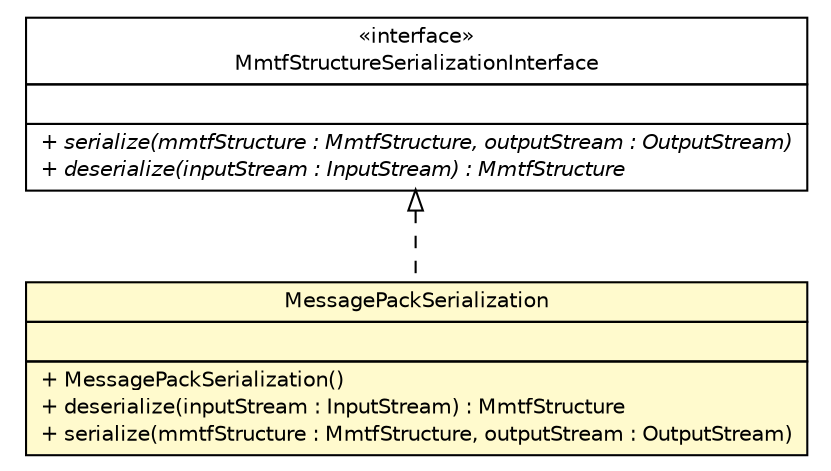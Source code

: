 #!/usr/local/bin/dot
#
# Class diagram 
# Generated by UMLGraph version R5_6 (http://www.umlgraph.org/)
#

digraph G {
	edge [fontname="Helvetica",fontsize=10,labelfontname="Helvetica",labelfontsize=10];
	node [fontname="Helvetica",fontsize=10,shape=plaintext];
	nodesep=0.25;
	ranksep=0.5;
	// org.rcsb.mmtf.serialization.MmtfStructureSerializationInterface
	c1062 [label=<<table title="org.rcsb.mmtf.serialization.MmtfStructureSerializationInterface" border="0" cellborder="1" cellspacing="0" cellpadding="2" port="p" href="./MmtfStructureSerializationInterface.html">
		<tr><td><table border="0" cellspacing="0" cellpadding="1">
<tr><td align="center" balign="center"> &#171;interface&#187; </td></tr>
<tr><td align="center" balign="center"> MmtfStructureSerializationInterface </td></tr>
		</table></td></tr>
		<tr><td><table border="0" cellspacing="0" cellpadding="1">
<tr><td align="left" balign="left">  </td></tr>
		</table></td></tr>
		<tr><td><table border="0" cellspacing="0" cellpadding="1">
<tr><td align="left" balign="left"><font face="Helvetica-Oblique" point-size="10.0"> + serialize(mmtfStructure : MmtfStructure, outputStream : OutputStream) </font></td></tr>
<tr><td align="left" balign="left"><font face="Helvetica-Oblique" point-size="10.0"> + deserialize(inputStream : InputStream) : MmtfStructure </font></td></tr>
		</table></td></tr>
		</table>>, URL="./MmtfStructureSerializationInterface.html", fontname="Helvetica", fontcolor="black", fontsize=10.0];
	// org.rcsb.mmtf.serialization.MessagePackSerialization
	c1063 [label=<<table title="org.rcsb.mmtf.serialization.MessagePackSerialization" border="0" cellborder="1" cellspacing="0" cellpadding="2" port="p" bgcolor="lemonChiffon" href="./MessagePackSerialization.html">
		<tr><td><table border="0" cellspacing="0" cellpadding="1">
<tr><td align="center" balign="center"> MessagePackSerialization </td></tr>
		</table></td></tr>
		<tr><td><table border="0" cellspacing="0" cellpadding="1">
<tr><td align="left" balign="left">  </td></tr>
		</table></td></tr>
		<tr><td><table border="0" cellspacing="0" cellpadding="1">
<tr><td align="left" balign="left"> + MessagePackSerialization() </td></tr>
<tr><td align="left" balign="left"> + deserialize(inputStream : InputStream) : MmtfStructure </td></tr>
<tr><td align="left" balign="left"> + serialize(mmtfStructure : MmtfStructure, outputStream : OutputStream) </td></tr>
		</table></td></tr>
		</table>>, URL="./MessagePackSerialization.html", fontname="Helvetica", fontcolor="black", fontsize=10.0];
	//org.rcsb.mmtf.serialization.MessagePackSerialization implements org.rcsb.mmtf.serialization.MmtfStructureSerializationInterface
	c1062:p -> c1063:p [dir=back,arrowtail=empty,style=dashed];
}

